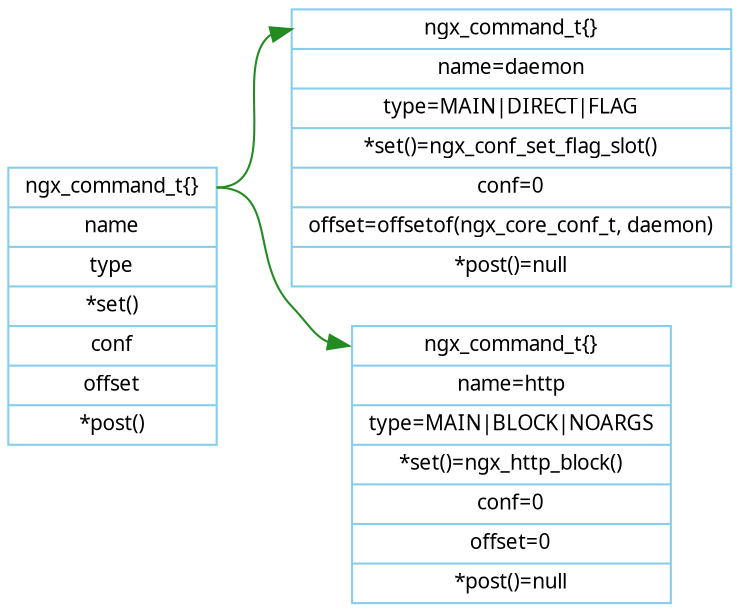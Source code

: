 digraph ngx_module {
   rankdir=LR;
   node [shape=record, color=skyblue, fontname="Verdana", fontsize=10];
   edge [color=forestgreen, fontname="Verdana", fontsize=10];

   ngx_command_t [label="<h>ngx_command_t\{\}|name|type|<set>*set()|conf|offset|*post()"];


   daemon [label="<h>ngx_command_t\{\}|name=daemon|type=MAIN\|DIRECT\|FLAG|<set>*set()=ngx_conf_set_flag_slot()|conf=0|offset=offsetof(ngx_core_conf_t, daemon)|*post()=null"];

   http [label="<h>ngx_command_t\{\}|name=http|type=MAIN\|BLOCK\|NOARGS|<set>*set()=ngx_http_block()|conf=0|offset=0|*post()=null"];

   ngx_command_t:h -> daemon:h;
   ngx_command_t:h -> http:h;
}
